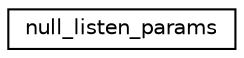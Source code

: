 digraph "Graphical Class Hierarchy"
{
  edge [fontname="Helvetica",fontsize="10",labelfontname="Helvetica",labelfontsize="10"];
  node [fontname="Helvetica",fontsize="10",shape=record];
  rankdir="LR";
  Node0 [label="null_listen_params",height=0.2,width=0.4,color="black", fillcolor="white", style="filled",URL="$structnull__listen__params.html"];
}
